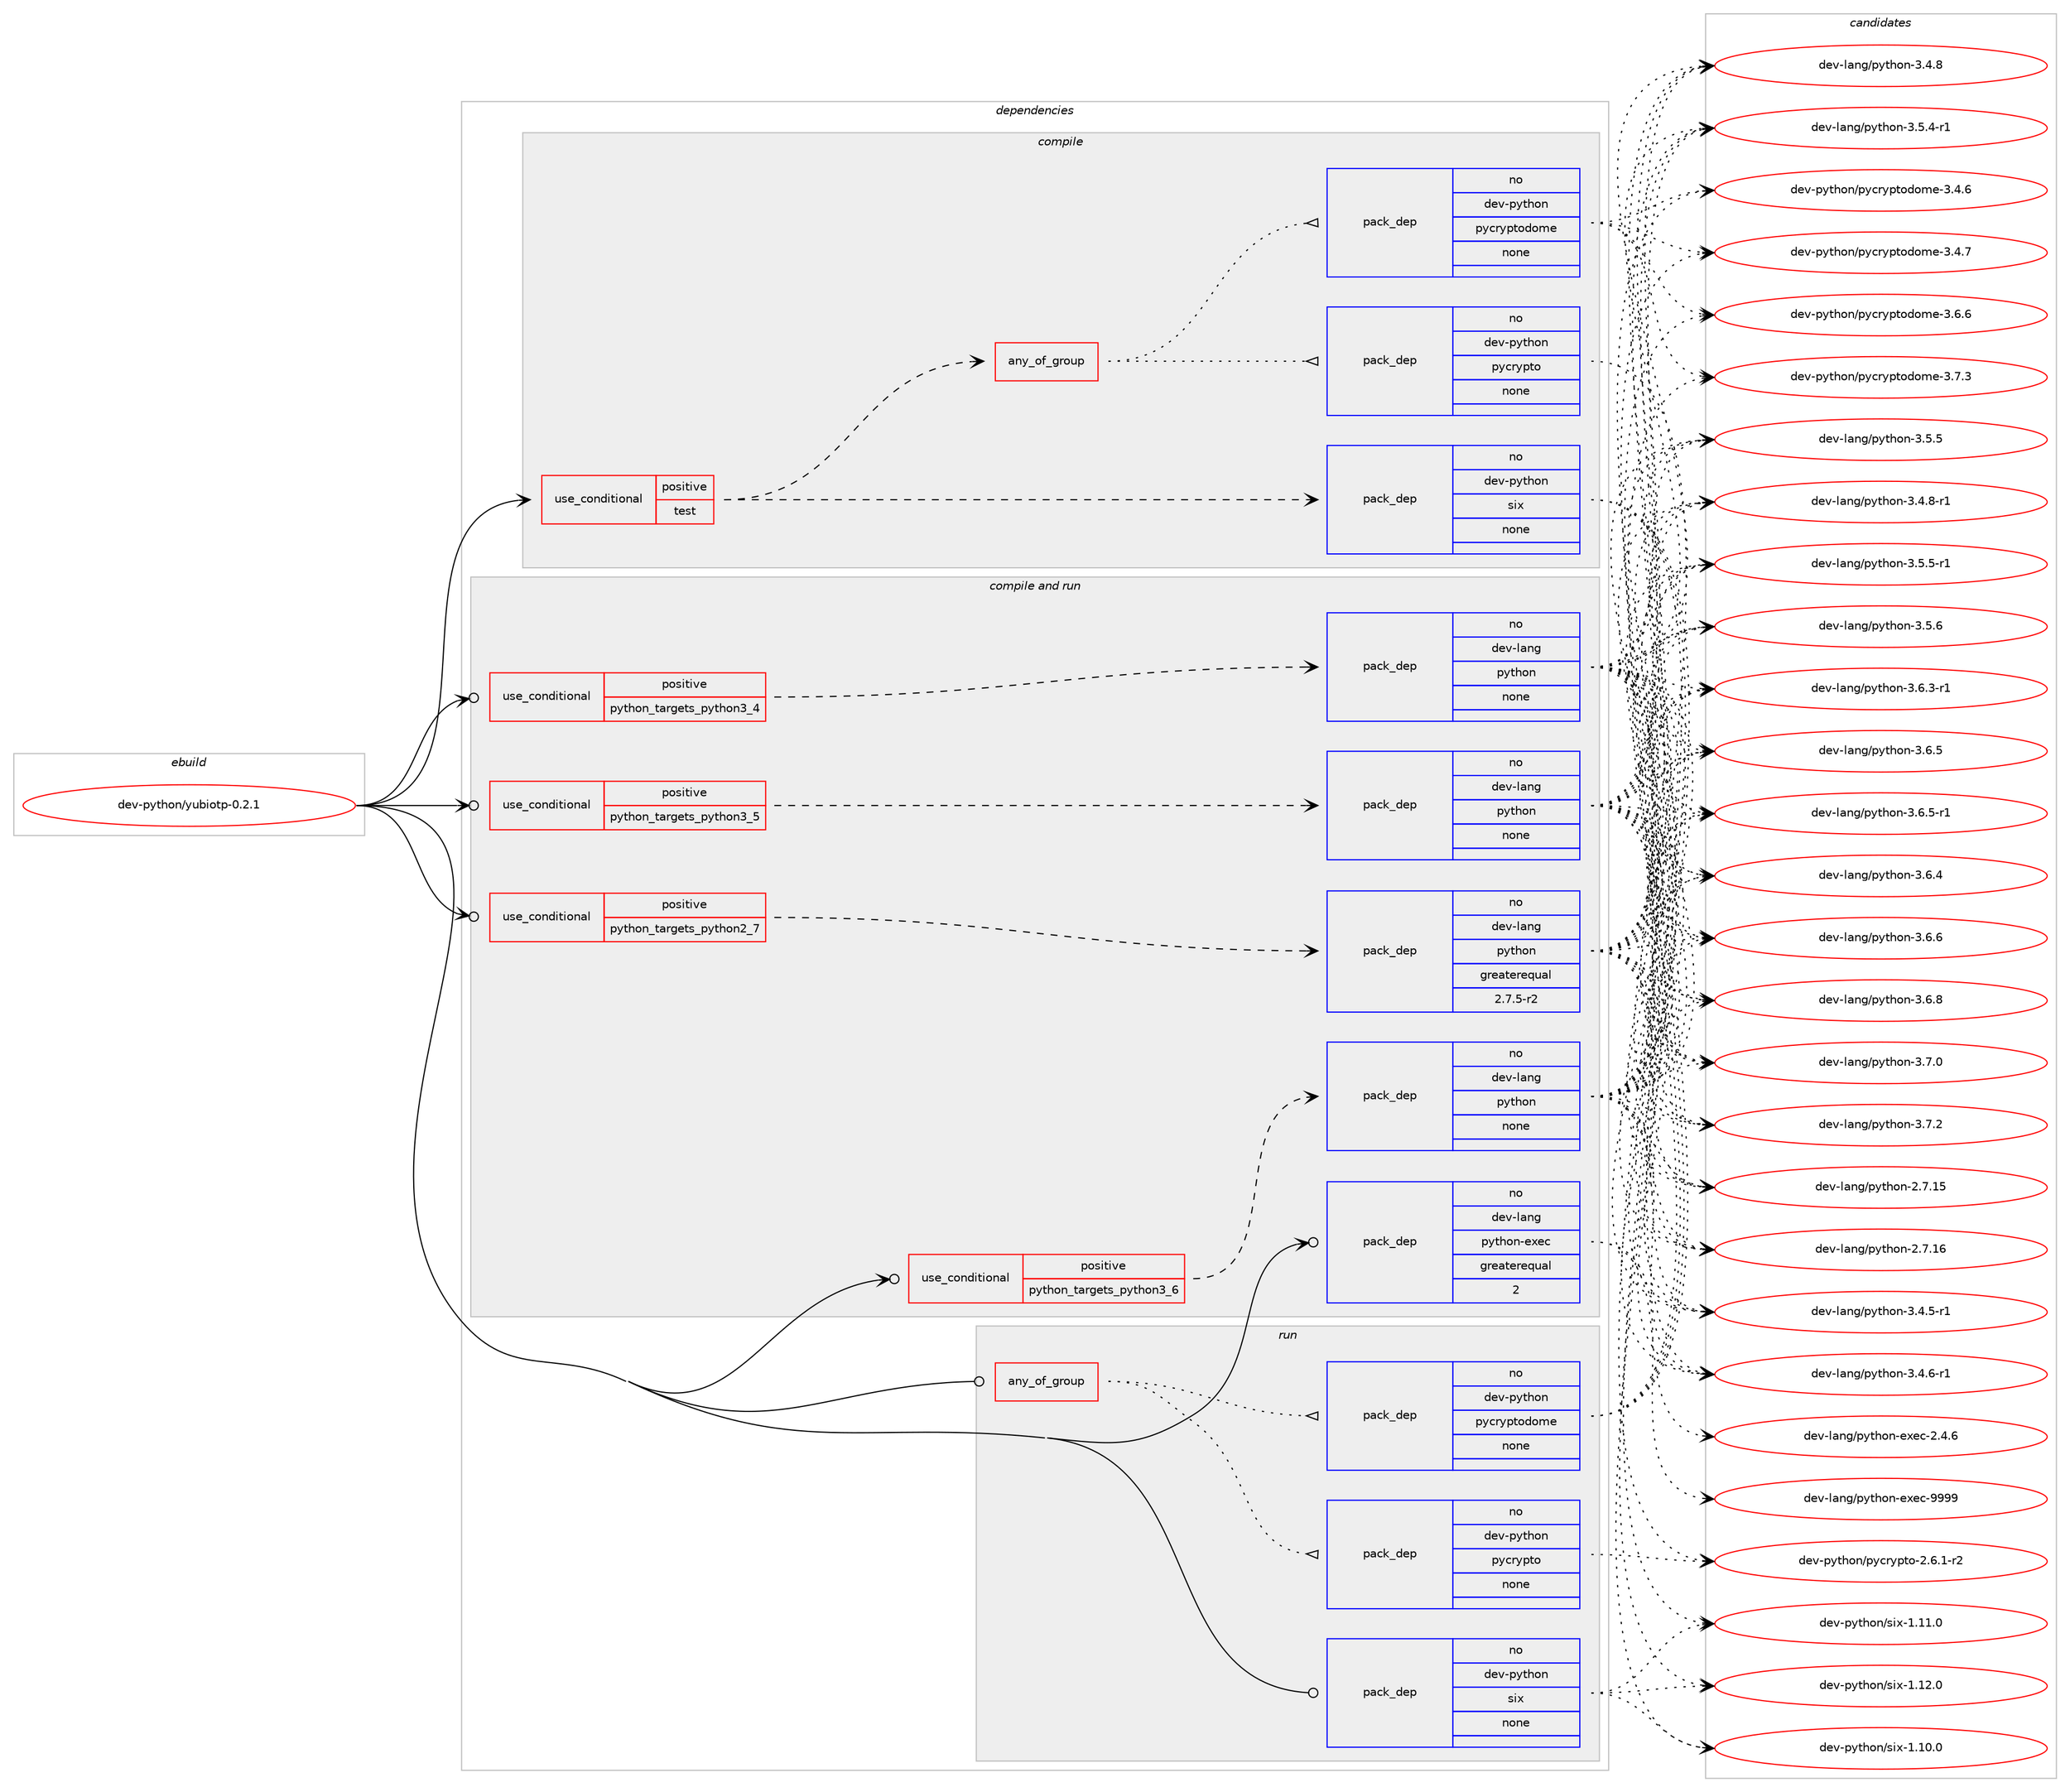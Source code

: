 digraph prolog {

# *************
# Graph options
# *************

newrank=true;
concentrate=true;
compound=true;
graph [rankdir=LR,fontname=Helvetica,fontsize=10,ranksep=1.5];#, ranksep=2.5, nodesep=0.2];
edge  [arrowhead=vee];
node  [fontname=Helvetica,fontsize=10];

# **********
# The ebuild
# **********

subgraph cluster_leftcol {
color=gray;
rank=same;
label=<<i>ebuild</i>>;
id [label="dev-python/yubiotp-0.2.1", color=red, width=4, href="../dev-python/yubiotp-0.2.1.svg"];
}

# ****************
# The dependencies
# ****************

subgraph cluster_midcol {
color=gray;
label=<<i>dependencies</i>>;
subgraph cluster_compile {
fillcolor="#eeeeee";
style=filled;
label=<<i>compile</i>>;
subgraph cond387214 {
dependency1449052 [label=<<TABLE BORDER="0" CELLBORDER="1" CELLSPACING="0" CELLPADDING="4"><TR><TD ROWSPAN="3" CELLPADDING="10">use_conditional</TD></TR><TR><TD>positive</TD></TR><TR><TD>test</TD></TR></TABLE>>, shape=none, color=red];
subgraph pack1038467 {
dependency1449053 [label=<<TABLE BORDER="0" CELLBORDER="1" CELLSPACING="0" CELLPADDING="4" WIDTH="220"><TR><TD ROWSPAN="6" CELLPADDING="30">pack_dep</TD></TR><TR><TD WIDTH="110">no</TD></TR><TR><TD>dev-python</TD></TR><TR><TD>six</TD></TR><TR><TD>none</TD></TR><TR><TD></TD></TR></TABLE>>, shape=none, color=blue];
}
dependency1449052:e -> dependency1449053:w [weight=20,style="dashed",arrowhead="vee"];
subgraph any22783 {
dependency1449054 [label=<<TABLE BORDER="0" CELLBORDER="1" CELLSPACING="0" CELLPADDING="4"><TR><TD CELLPADDING="10">any_of_group</TD></TR></TABLE>>, shape=none, color=red];subgraph pack1038468 {
dependency1449055 [label=<<TABLE BORDER="0" CELLBORDER="1" CELLSPACING="0" CELLPADDING="4" WIDTH="220"><TR><TD ROWSPAN="6" CELLPADDING="30">pack_dep</TD></TR><TR><TD WIDTH="110">no</TD></TR><TR><TD>dev-python</TD></TR><TR><TD>pycryptodome</TD></TR><TR><TD>none</TD></TR><TR><TD></TD></TR></TABLE>>, shape=none, color=blue];
}
dependency1449054:e -> dependency1449055:w [weight=20,style="dotted",arrowhead="oinv"];
subgraph pack1038469 {
dependency1449056 [label=<<TABLE BORDER="0" CELLBORDER="1" CELLSPACING="0" CELLPADDING="4" WIDTH="220"><TR><TD ROWSPAN="6" CELLPADDING="30">pack_dep</TD></TR><TR><TD WIDTH="110">no</TD></TR><TR><TD>dev-python</TD></TR><TR><TD>pycrypto</TD></TR><TR><TD>none</TD></TR><TR><TD></TD></TR></TABLE>>, shape=none, color=blue];
}
dependency1449054:e -> dependency1449056:w [weight=20,style="dotted",arrowhead="oinv"];
}
dependency1449052:e -> dependency1449054:w [weight=20,style="dashed",arrowhead="vee"];
}
id:e -> dependency1449052:w [weight=20,style="solid",arrowhead="vee"];
}
subgraph cluster_compileandrun {
fillcolor="#eeeeee";
style=filled;
label=<<i>compile and run</i>>;
subgraph cond387215 {
dependency1449057 [label=<<TABLE BORDER="0" CELLBORDER="1" CELLSPACING="0" CELLPADDING="4"><TR><TD ROWSPAN="3" CELLPADDING="10">use_conditional</TD></TR><TR><TD>positive</TD></TR><TR><TD>python_targets_python2_7</TD></TR></TABLE>>, shape=none, color=red];
subgraph pack1038470 {
dependency1449058 [label=<<TABLE BORDER="0" CELLBORDER="1" CELLSPACING="0" CELLPADDING="4" WIDTH="220"><TR><TD ROWSPAN="6" CELLPADDING="30">pack_dep</TD></TR><TR><TD WIDTH="110">no</TD></TR><TR><TD>dev-lang</TD></TR><TR><TD>python</TD></TR><TR><TD>greaterequal</TD></TR><TR><TD>2.7.5-r2</TD></TR></TABLE>>, shape=none, color=blue];
}
dependency1449057:e -> dependency1449058:w [weight=20,style="dashed",arrowhead="vee"];
}
id:e -> dependency1449057:w [weight=20,style="solid",arrowhead="odotvee"];
subgraph cond387216 {
dependency1449059 [label=<<TABLE BORDER="0" CELLBORDER="1" CELLSPACING="0" CELLPADDING="4"><TR><TD ROWSPAN="3" CELLPADDING="10">use_conditional</TD></TR><TR><TD>positive</TD></TR><TR><TD>python_targets_python3_4</TD></TR></TABLE>>, shape=none, color=red];
subgraph pack1038471 {
dependency1449060 [label=<<TABLE BORDER="0" CELLBORDER="1" CELLSPACING="0" CELLPADDING="4" WIDTH="220"><TR><TD ROWSPAN="6" CELLPADDING="30">pack_dep</TD></TR><TR><TD WIDTH="110">no</TD></TR><TR><TD>dev-lang</TD></TR><TR><TD>python</TD></TR><TR><TD>none</TD></TR><TR><TD></TD></TR></TABLE>>, shape=none, color=blue];
}
dependency1449059:e -> dependency1449060:w [weight=20,style="dashed",arrowhead="vee"];
}
id:e -> dependency1449059:w [weight=20,style="solid",arrowhead="odotvee"];
subgraph cond387217 {
dependency1449061 [label=<<TABLE BORDER="0" CELLBORDER="1" CELLSPACING="0" CELLPADDING="4"><TR><TD ROWSPAN="3" CELLPADDING="10">use_conditional</TD></TR><TR><TD>positive</TD></TR><TR><TD>python_targets_python3_5</TD></TR></TABLE>>, shape=none, color=red];
subgraph pack1038472 {
dependency1449062 [label=<<TABLE BORDER="0" CELLBORDER="1" CELLSPACING="0" CELLPADDING="4" WIDTH="220"><TR><TD ROWSPAN="6" CELLPADDING="30">pack_dep</TD></TR><TR><TD WIDTH="110">no</TD></TR><TR><TD>dev-lang</TD></TR><TR><TD>python</TD></TR><TR><TD>none</TD></TR><TR><TD></TD></TR></TABLE>>, shape=none, color=blue];
}
dependency1449061:e -> dependency1449062:w [weight=20,style="dashed",arrowhead="vee"];
}
id:e -> dependency1449061:w [weight=20,style="solid",arrowhead="odotvee"];
subgraph cond387218 {
dependency1449063 [label=<<TABLE BORDER="0" CELLBORDER="1" CELLSPACING="0" CELLPADDING="4"><TR><TD ROWSPAN="3" CELLPADDING="10">use_conditional</TD></TR><TR><TD>positive</TD></TR><TR><TD>python_targets_python3_6</TD></TR></TABLE>>, shape=none, color=red];
subgraph pack1038473 {
dependency1449064 [label=<<TABLE BORDER="0" CELLBORDER="1" CELLSPACING="0" CELLPADDING="4" WIDTH="220"><TR><TD ROWSPAN="6" CELLPADDING="30">pack_dep</TD></TR><TR><TD WIDTH="110">no</TD></TR><TR><TD>dev-lang</TD></TR><TR><TD>python</TD></TR><TR><TD>none</TD></TR><TR><TD></TD></TR></TABLE>>, shape=none, color=blue];
}
dependency1449063:e -> dependency1449064:w [weight=20,style="dashed",arrowhead="vee"];
}
id:e -> dependency1449063:w [weight=20,style="solid",arrowhead="odotvee"];
subgraph pack1038474 {
dependency1449065 [label=<<TABLE BORDER="0" CELLBORDER="1" CELLSPACING="0" CELLPADDING="4" WIDTH="220"><TR><TD ROWSPAN="6" CELLPADDING="30">pack_dep</TD></TR><TR><TD WIDTH="110">no</TD></TR><TR><TD>dev-lang</TD></TR><TR><TD>python-exec</TD></TR><TR><TD>greaterequal</TD></TR><TR><TD>2</TD></TR></TABLE>>, shape=none, color=blue];
}
id:e -> dependency1449065:w [weight=20,style="solid",arrowhead="odotvee"];
}
subgraph cluster_run {
fillcolor="#eeeeee";
style=filled;
label=<<i>run</i>>;
subgraph any22784 {
dependency1449066 [label=<<TABLE BORDER="0" CELLBORDER="1" CELLSPACING="0" CELLPADDING="4"><TR><TD CELLPADDING="10">any_of_group</TD></TR></TABLE>>, shape=none, color=red];subgraph pack1038475 {
dependency1449067 [label=<<TABLE BORDER="0" CELLBORDER="1" CELLSPACING="0" CELLPADDING="4" WIDTH="220"><TR><TD ROWSPAN="6" CELLPADDING="30">pack_dep</TD></TR><TR><TD WIDTH="110">no</TD></TR><TR><TD>dev-python</TD></TR><TR><TD>pycryptodome</TD></TR><TR><TD>none</TD></TR><TR><TD></TD></TR></TABLE>>, shape=none, color=blue];
}
dependency1449066:e -> dependency1449067:w [weight=20,style="dotted",arrowhead="oinv"];
subgraph pack1038476 {
dependency1449068 [label=<<TABLE BORDER="0" CELLBORDER="1" CELLSPACING="0" CELLPADDING="4" WIDTH="220"><TR><TD ROWSPAN="6" CELLPADDING="30">pack_dep</TD></TR><TR><TD WIDTH="110">no</TD></TR><TR><TD>dev-python</TD></TR><TR><TD>pycrypto</TD></TR><TR><TD>none</TD></TR><TR><TD></TD></TR></TABLE>>, shape=none, color=blue];
}
dependency1449066:e -> dependency1449068:w [weight=20,style="dotted",arrowhead="oinv"];
}
id:e -> dependency1449066:w [weight=20,style="solid",arrowhead="odot"];
subgraph pack1038477 {
dependency1449069 [label=<<TABLE BORDER="0" CELLBORDER="1" CELLSPACING="0" CELLPADDING="4" WIDTH="220"><TR><TD ROWSPAN="6" CELLPADDING="30">pack_dep</TD></TR><TR><TD WIDTH="110">no</TD></TR><TR><TD>dev-python</TD></TR><TR><TD>six</TD></TR><TR><TD>none</TD></TR><TR><TD></TD></TR></TABLE>>, shape=none, color=blue];
}
id:e -> dependency1449069:w [weight=20,style="solid",arrowhead="odot"];
}
}

# **************
# The candidates
# **************

subgraph cluster_choices {
rank=same;
color=gray;
label=<<i>candidates</i>>;

subgraph choice1038467 {
color=black;
nodesep=1;
choice100101118451121211161041111104711510512045494649484648 [label="dev-python/six-1.10.0", color=red, width=4,href="../dev-python/six-1.10.0.svg"];
choice100101118451121211161041111104711510512045494649494648 [label="dev-python/six-1.11.0", color=red, width=4,href="../dev-python/six-1.11.0.svg"];
choice100101118451121211161041111104711510512045494649504648 [label="dev-python/six-1.12.0", color=red, width=4,href="../dev-python/six-1.12.0.svg"];
dependency1449053:e -> choice100101118451121211161041111104711510512045494649484648:w [style=dotted,weight="100"];
dependency1449053:e -> choice100101118451121211161041111104711510512045494649494648:w [style=dotted,weight="100"];
dependency1449053:e -> choice100101118451121211161041111104711510512045494649504648:w [style=dotted,weight="100"];
}
subgraph choice1038468 {
color=black;
nodesep=1;
choice100101118451121211161041111104711212199114121112116111100111109101455146524654 [label="dev-python/pycryptodome-3.4.6", color=red, width=4,href="../dev-python/pycryptodome-3.4.6.svg"];
choice100101118451121211161041111104711212199114121112116111100111109101455146524655 [label="dev-python/pycryptodome-3.4.7", color=red, width=4,href="../dev-python/pycryptodome-3.4.7.svg"];
choice100101118451121211161041111104711212199114121112116111100111109101455146544654 [label="dev-python/pycryptodome-3.6.6", color=red, width=4,href="../dev-python/pycryptodome-3.6.6.svg"];
choice100101118451121211161041111104711212199114121112116111100111109101455146554651 [label="dev-python/pycryptodome-3.7.3", color=red, width=4,href="../dev-python/pycryptodome-3.7.3.svg"];
dependency1449055:e -> choice100101118451121211161041111104711212199114121112116111100111109101455146524654:w [style=dotted,weight="100"];
dependency1449055:e -> choice100101118451121211161041111104711212199114121112116111100111109101455146524655:w [style=dotted,weight="100"];
dependency1449055:e -> choice100101118451121211161041111104711212199114121112116111100111109101455146544654:w [style=dotted,weight="100"];
dependency1449055:e -> choice100101118451121211161041111104711212199114121112116111100111109101455146554651:w [style=dotted,weight="100"];
}
subgraph choice1038469 {
color=black;
nodesep=1;
choice1001011184511212111610411111047112121991141211121161114550465446494511450 [label="dev-python/pycrypto-2.6.1-r2", color=red, width=4,href="../dev-python/pycrypto-2.6.1-r2.svg"];
dependency1449056:e -> choice1001011184511212111610411111047112121991141211121161114550465446494511450:w [style=dotted,weight="100"];
}
subgraph choice1038470 {
color=black;
nodesep=1;
choice10010111845108971101034711212111610411111045504655464953 [label="dev-lang/python-2.7.15", color=red, width=4,href="../dev-lang/python-2.7.15.svg"];
choice10010111845108971101034711212111610411111045504655464954 [label="dev-lang/python-2.7.16", color=red, width=4,href="../dev-lang/python-2.7.16.svg"];
choice1001011184510897110103471121211161041111104551465246534511449 [label="dev-lang/python-3.4.5-r1", color=red, width=4,href="../dev-lang/python-3.4.5-r1.svg"];
choice1001011184510897110103471121211161041111104551465246544511449 [label="dev-lang/python-3.4.6-r1", color=red, width=4,href="../dev-lang/python-3.4.6-r1.svg"];
choice100101118451089711010347112121116104111110455146524656 [label="dev-lang/python-3.4.8", color=red, width=4,href="../dev-lang/python-3.4.8.svg"];
choice1001011184510897110103471121211161041111104551465246564511449 [label="dev-lang/python-3.4.8-r1", color=red, width=4,href="../dev-lang/python-3.4.8-r1.svg"];
choice1001011184510897110103471121211161041111104551465346524511449 [label="dev-lang/python-3.5.4-r1", color=red, width=4,href="../dev-lang/python-3.5.4-r1.svg"];
choice100101118451089711010347112121116104111110455146534653 [label="dev-lang/python-3.5.5", color=red, width=4,href="../dev-lang/python-3.5.5.svg"];
choice1001011184510897110103471121211161041111104551465346534511449 [label="dev-lang/python-3.5.5-r1", color=red, width=4,href="../dev-lang/python-3.5.5-r1.svg"];
choice100101118451089711010347112121116104111110455146534654 [label="dev-lang/python-3.5.6", color=red, width=4,href="../dev-lang/python-3.5.6.svg"];
choice1001011184510897110103471121211161041111104551465446514511449 [label="dev-lang/python-3.6.3-r1", color=red, width=4,href="../dev-lang/python-3.6.3-r1.svg"];
choice100101118451089711010347112121116104111110455146544652 [label="dev-lang/python-3.6.4", color=red, width=4,href="../dev-lang/python-3.6.4.svg"];
choice100101118451089711010347112121116104111110455146544653 [label="dev-lang/python-3.6.5", color=red, width=4,href="../dev-lang/python-3.6.5.svg"];
choice1001011184510897110103471121211161041111104551465446534511449 [label="dev-lang/python-3.6.5-r1", color=red, width=4,href="../dev-lang/python-3.6.5-r1.svg"];
choice100101118451089711010347112121116104111110455146544654 [label="dev-lang/python-3.6.6", color=red, width=4,href="../dev-lang/python-3.6.6.svg"];
choice100101118451089711010347112121116104111110455146544656 [label="dev-lang/python-3.6.8", color=red, width=4,href="../dev-lang/python-3.6.8.svg"];
choice100101118451089711010347112121116104111110455146554648 [label="dev-lang/python-3.7.0", color=red, width=4,href="../dev-lang/python-3.7.0.svg"];
choice100101118451089711010347112121116104111110455146554650 [label="dev-lang/python-3.7.2", color=red, width=4,href="../dev-lang/python-3.7.2.svg"];
dependency1449058:e -> choice10010111845108971101034711212111610411111045504655464953:w [style=dotted,weight="100"];
dependency1449058:e -> choice10010111845108971101034711212111610411111045504655464954:w [style=dotted,weight="100"];
dependency1449058:e -> choice1001011184510897110103471121211161041111104551465246534511449:w [style=dotted,weight="100"];
dependency1449058:e -> choice1001011184510897110103471121211161041111104551465246544511449:w [style=dotted,weight="100"];
dependency1449058:e -> choice100101118451089711010347112121116104111110455146524656:w [style=dotted,weight="100"];
dependency1449058:e -> choice1001011184510897110103471121211161041111104551465246564511449:w [style=dotted,weight="100"];
dependency1449058:e -> choice1001011184510897110103471121211161041111104551465346524511449:w [style=dotted,weight="100"];
dependency1449058:e -> choice100101118451089711010347112121116104111110455146534653:w [style=dotted,weight="100"];
dependency1449058:e -> choice1001011184510897110103471121211161041111104551465346534511449:w [style=dotted,weight="100"];
dependency1449058:e -> choice100101118451089711010347112121116104111110455146534654:w [style=dotted,weight="100"];
dependency1449058:e -> choice1001011184510897110103471121211161041111104551465446514511449:w [style=dotted,weight="100"];
dependency1449058:e -> choice100101118451089711010347112121116104111110455146544652:w [style=dotted,weight="100"];
dependency1449058:e -> choice100101118451089711010347112121116104111110455146544653:w [style=dotted,weight="100"];
dependency1449058:e -> choice1001011184510897110103471121211161041111104551465446534511449:w [style=dotted,weight="100"];
dependency1449058:e -> choice100101118451089711010347112121116104111110455146544654:w [style=dotted,weight="100"];
dependency1449058:e -> choice100101118451089711010347112121116104111110455146544656:w [style=dotted,weight="100"];
dependency1449058:e -> choice100101118451089711010347112121116104111110455146554648:w [style=dotted,weight="100"];
dependency1449058:e -> choice100101118451089711010347112121116104111110455146554650:w [style=dotted,weight="100"];
}
subgraph choice1038471 {
color=black;
nodesep=1;
choice10010111845108971101034711212111610411111045504655464953 [label="dev-lang/python-2.7.15", color=red, width=4,href="../dev-lang/python-2.7.15.svg"];
choice10010111845108971101034711212111610411111045504655464954 [label="dev-lang/python-2.7.16", color=red, width=4,href="../dev-lang/python-2.7.16.svg"];
choice1001011184510897110103471121211161041111104551465246534511449 [label="dev-lang/python-3.4.5-r1", color=red, width=4,href="../dev-lang/python-3.4.5-r1.svg"];
choice1001011184510897110103471121211161041111104551465246544511449 [label="dev-lang/python-3.4.6-r1", color=red, width=4,href="../dev-lang/python-3.4.6-r1.svg"];
choice100101118451089711010347112121116104111110455146524656 [label="dev-lang/python-3.4.8", color=red, width=4,href="../dev-lang/python-3.4.8.svg"];
choice1001011184510897110103471121211161041111104551465246564511449 [label="dev-lang/python-3.4.8-r1", color=red, width=4,href="../dev-lang/python-3.4.8-r1.svg"];
choice1001011184510897110103471121211161041111104551465346524511449 [label="dev-lang/python-3.5.4-r1", color=red, width=4,href="../dev-lang/python-3.5.4-r1.svg"];
choice100101118451089711010347112121116104111110455146534653 [label="dev-lang/python-3.5.5", color=red, width=4,href="../dev-lang/python-3.5.5.svg"];
choice1001011184510897110103471121211161041111104551465346534511449 [label="dev-lang/python-3.5.5-r1", color=red, width=4,href="../dev-lang/python-3.5.5-r1.svg"];
choice100101118451089711010347112121116104111110455146534654 [label="dev-lang/python-3.5.6", color=red, width=4,href="../dev-lang/python-3.5.6.svg"];
choice1001011184510897110103471121211161041111104551465446514511449 [label="dev-lang/python-3.6.3-r1", color=red, width=4,href="../dev-lang/python-3.6.3-r1.svg"];
choice100101118451089711010347112121116104111110455146544652 [label="dev-lang/python-3.6.4", color=red, width=4,href="../dev-lang/python-3.6.4.svg"];
choice100101118451089711010347112121116104111110455146544653 [label="dev-lang/python-3.6.5", color=red, width=4,href="../dev-lang/python-3.6.5.svg"];
choice1001011184510897110103471121211161041111104551465446534511449 [label="dev-lang/python-3.6.5-r1", color=red, width=4,href="../dev-lang/python-3.6.5-r1.svg"];
choice100101118451089711010347112121116104111110455146544654 [label="dev-lang/python-3.6.6", color=red, width=4,href="../dev-lang/python-3.6.6.svg"];
choice100101118451089711010347112121116104111110455146544656 [label="dev-lang/python-3.6.8", color=red, width=4,href="../dev-lang/python-3.6.8.svg"];
choice100101118451089711010347112121116104111110455146554648 [label="dev-lang/python-3.7.0", color=red, width=4,href="../dev-lang/python-3.7.0.svg"];
choice100101118451089711010347112121116104111110455146554650 [label="dev-lang/python-3.7.2", color=red, width=4,href="../dev-lang/python-3.7.2.svg"];
dependency1449060:e -> choice10010111845108971101034711212111610411111045504655464953:w [style=dotted,weight="100"];
dependency1449060:e -> choice10010111845108971101034711212111610411111045504655464954:w [style=dotted,weight="100"];
dependency1449060:e -> choice1001011184510897110103471121211161041111104551465246534511449:w [style=dotted,weight="100"];
dependency1449060:e -> choice1001011184510897110103471121211161041111104551465246544511449:w [style=dotted,weight="100"];
dependency1449060:e -> choice100101118451089711010347112121116104111110455146524656:w [style=dotted,weight="100"];
dependency1449060:e -> choice1001011184510897110103471121211161041111104551465246564511449:w [style=dotted,weight="100"];
dependency1449060:e -> choice1001011184510897110103471121211161041111104551465346524511449:w [style=dotted,weight="100"];
dependency1449060:e -> choice100101118451089711010347112121116104111110455146534653:w [style=dotted,weight="100"];
dependency1449060:e -> choice1001011184510897110103471121211161041111104551465346534511449:w [style=dotted,weight="100"];
dependency1449060:e -> choice100101118451089711010347112121116104111110455146534654:w [style=dotted,weight="100"];
dependency1449060:e -> choice1001011184510897110103471121211161041111104551465446514511449:w [style=dotted,weight="100"];
dependency1449060:e -> choice100101118451089711010347112121116104111110455146544652:w [style=dotted,weight="100"];
dependency1449060:e -> choice100101118451089711010347112121116104111110455146544653:w [style=dotted,weight="100"];
dependency1449060:e -> choice1001011184510897110103471121211161041111104551465446534511449:w [style=dotted,weight="100"];
dependency1449060:e -> choice100101118451089711010347112121116104111110455146544654:w [style=dotted,weight="100"];
dependency1449060:e -> choice100101118451089711010347112121116104111110455146544656:w [style=dotted,weight="100"];
dependency1449060:e -> choice100101118451089711010347112121116104111110455146554648:w [style=dotted,weight="100"];
dependency1449060:e -> choice100101118451089711010347112121116104111110455146554650:w [style=dotted,weight="100"];
}
subgraph choice1038472 {
color=black;
nodesep=1;
choice10010111845108971101034711212111610411111045504655464953 [label="dev-lang/python-2.7.15", color=red, width=4,href="../dev-lang/python-2.7.15.svg"];
choice10010111845108971101034711212111610411111045504655464954 [label="dev-lang/python-2.7.16", color=red, width=4,href="../dev-lang/python-2.7.16.svg"];
choice1001011184510897110103471121211161041111104551465246534511449 [label="dev-lang/python-3.4.5-r1", color=red, width=4,href="../dev-lang/python-3.4.5-r1.svg"];
choice1001011184510897110103471121211161041111104551465246544511449 [label="dev-lang/python-3.4.6-r1", color=red, width=4,href="../dev-lang/python-3.4.6-r1.svg"];
choice100101118451089711010347112121116104111110455146524656 [label="dev-lang/python-3.4.8", color=red, width=4,href="../dev-lang/python-3.4.8.svg"];
choice1001011184510897110103471121211161041111104551465246564511449 [label="dev-lang/python-3.4.8-r1", color=red, width=4,href="../dev-lang/python-3.4.8-r1.svg"];
choice1001011184510897110103471121211161041111104551465346524511449 [label="dev-lang/python-3.5.4-r1", color=red, width=4,href="../dev-lang/python-3.5.4-r1.svg"];
choice100101118451089711010347112121116104111110455146534653 [label="dev-lang/python-3.5.5", color=red, width=4,href="../dev-lang/python-3.5.5.svg"];
choice1001011184510897110103471121211161041111104551465346534511449 [label="dev-lang/python-3.5.5-r1", color=red, width=4,href="../dev-lang/python-3.5.5-r1.svg"];
choice100101118451089711010347112121116104111110455146534654 [label="dev-lang/python-3.5.6", color=red, width=4,href="../dev-lang/python-3.5.6.svg"];
choice1001011184510897110103471121211161041111104551465446514511449 [label="dev-lang/python-3.6.3-r1", color=red, width=4,href="../dev-lang/python-3.6.3-r1.svg"];
choice100101118451089711010347112121116104111110455146544652 [label="dev-lang/python-3.6.4", color=red, width=4,href="../dev-lang/python-3.6.4.svg"];
choice100101118451089711010347112121116104111110455146544653 [label="dev-lang/python-3.6.5", color=red, width=4,href="../dev-lang/python-3.6.5.svg"];
choice1001011184510897110103471121211161041111104551465446534511449 [label="dev-lang/python-3.6.5-r1", color=red, width=4,href="../dev-lang/python-3.6.5-r1.svg"];
choice100101118451089711010347112121116104111110455146544654 [label="dev-lang/python-3.6.6", color=red, width=4,href="../dev-lang/python-3.6.6.svg"];
choice100101118451089711010347112121116104111110455146544656 [label="dev-lang/python-3.6.8", color=red, width=4,href="../dev-lang/python-3.6.8.svg"];
choice100101118451089711010347112121116104111110455146554648 [label="dev-lang/python-3.7.0", color=red, width=4,href="../dev-lang/python-3.7.0.svg"];
choice100101118451089711010347112121116104111110455146554650 [label="dev-lang/python-3.7.2", color=red, width=4,href="../dev-lang/python-3.7.2.svg"];
dependency1449062:e -> choice10010111845108971101034711212111610411111045504655464953:w [style=dotted,weight="100"];
dependency1449062:e -> choice10010111845108971101034711212111610411111045504655464954:w [style=dotted,weight="100"];
dependency1449062:e -> choice1001011184510897110103471121211161041111104551465246534511449:w [style=dotted,weight="100"];
dependency1449062:e -> choice1001011184510897110103471121211161041111104551465246544511449:w [style=dotted,weight="100"];
dependency1449062:e -> choice100101118451089711010347112121116104111110455146524656:w [style=dotted,weight="100"];
dependency1449062:e -> choice1001011184510897110103471121211161041111104551465246564511449:w [style=dotted,weight="100"];
dependency1449062:e -> choice1001011184510897110103471121211161041111104551465346524511449:w [style=dotted,weight="100"];
dependency1449062:e -> choice100101118451089711010347112121116104111110455146534653:w [style=dotted,weight="100"];
dependency1449062:e -> choice1001011184510897110103471121211161041111104551465346534511449:w [style=dotted,weight="100"];
dependency1449062:e -> choice100101118451089711010347112121116104111110455146534654:w [style=dotted,weight="100"];
dependency1449062:e -> choice1001011184510897110103471121211161041111104551465446514511449:w [style=dotted,weight="100"];
dependency1449062:e -> choice100101118451089711010347112121116104111110455146544652:w [style=dotted,weight="100"];
dependency1449062:e -> choice100101118451089711010347112121116104111110455146544653:w [style=dotted,weight="100"];
dependency1449062:e -> choice1001011184510897110103471121211161041111104551465446534511449:w [style=dotted,weight="100"];
dependency1449062:e -> choice100101118451089711010347112121116104111110455146544654:w [style=dotted,weight="100"];
dependency1449062:e -> choice100101118451089711010347112121116104111110455146544656:w [style=dotted,weight="100"];
dependency1449062:e -> choice100101118451089711010347112121116104111110455146554648:w [style=dotted,weight="100"];
dependency1449062:e -> choice100101118451089711010347112121116104111110455146554650:w [style=dotted,weight="100"];
}
subgraph choice1038473 {
color=black;
nodesep=1;
choice10010111845108971101034711212111610411111045504655464953 [label="dev-lang/python-2.7.15", color=red, width=4,href="../dev-lang/python-2.7.15.svg"];
choice10010111845108971101034711212111610411111045504655464954 [label="dev-lang/python-2.7.16", color=red, width=4,href="../dev-lang/python-2.7.16.svg"];
choice1001011184510897110103471121211161041111104551465246534511449 [label="dev-lang/python-3.4.5-r1", color=red, width=4,href="../dev-lang/python-3.4.5-r1.svg"];
choice1001011184510897110103471121211161041111104551465246544511449 [label="dev-lang/python-3.4.6-r1", color=red, width=4,href="../dev-lang/python-3.4.6-r1.svg"];
choice100101118451089711010347112121116104111110455146524656 [label="dev-lang/python-3.4.8", color=red, width=4,href="../dev-lang/python-3.4.8.svg"];
choice1001011184510897110103471121211161041111104551465246564511449 [label="dev-lang/python-3.4.8-r1", color=red, width=4,href="../dev-lang/python-3.4.8-r1.svg"];
choice1001011184510897110103471121211161041111104551465346524511449 [label="dev-lang/python-3.5.4-r1", color=red, width=4,href="../dev-lang/python-3.5.4-r1.svg"];
choice100101118451089711010347112121116104111110455146534653 [label="dev-lang/python-3.5.5", color=red, width=4,href="../dev-lang/python-3.5.5.svg"];
choice1001011184510897110103471121211161041111104551465346534511449 [label="dev-lang/python-3.5.5-r1", color=red, width=4,href="../dev-lang/python-3.5.5-r1.svg"];
choice100101118451089711010347112121116104111110455146534654 [label="dev-lang/python-3.5.6", color=red, width=4,href="../dev-lang/python-3.5.6.svg"];
choice1001011184510897110103471121211161041111104551465446514511449 [label="dev-lang/python-3.6.3-r1", color=red, width=4,href="../dev-lang/python-3.6.3-r1.svg"];
choice100101118451089711010347112121116104111110455146544652 [label="dev-lang/python-3.6.4", color=red, width=4,href="../dev-lang/python-3.6.4.svg"];
choice100101118451089711010347112121116104111110455146544653 [label="dev-lang/python-3.6.5", color=red, width=4,href="../dev-lang/python-3.6.5.svg"];
choice1001011184510897110103471121211161041111104551465446534511449 [label="dev-lang/python-3.6.5-r1", color=red, width=4,href="../dev-lang/python-3.6.5-r1.svg"];
choice100101118451089711010347112121116104111110455146544654 [label="dev-lang/python-3.6.6", color=red, width=4,href="../dev-lang/python-3.6.6.svg"];
choice100101118451089711010347112121116104111110455146544656 [label="dev-lang/python-3.6.8", color=red, width=4,href="../dev-lang/python-3.6.8.svg"];
choice100101118451089711010347112121116104111110455146554648 [label="dev-lang/python-3.7.0", color=red, width=4,href="../dev-lang/python-3.7.0.svg"];
choice100101118451089711010347112121116104111110455146554650 [label="dev-lang/python-3.7.2", color=red, width=4,href="../dev-lang/python-3.7.2.svg"];
dependency1449064:e -> choice10010111845108971101034711212111610411111045504655464953:w [style=dotted,weight="100"];
dependency1449064:e -> choice10010111845108971101034711212111610411111045504655464954:w [style=dotted,weight="100"];
dependency1449064:e -> choice1001011184510897110103471121211161041111104551465246534511449:w [style=dotted,weight="100"];
dependency1449064:e -> choice1001011184510897110103471121211161041111104551465246544511449:w [style=dotted,weight="100"];
dependency1449064:e -> choice100101118451089711010347112121116104111110455146524656:w [style=dotted,weight="100"];
dependency1449064:e -> choice1001011184510897110103471121211161041111104551465246564511449:w [style=dotted,weight="100"];
dependency1449064:e -> choice1001011184510897110103471121211161041111104551465346524511449:w [style=dotted,weight="100"];
dependency1449064:e -> choice100101118451089711010347112121116104111110455146534653:w [style=dotted,weight="100"];
dependency1449064:e -> choice1001011184510897110103471121211161041111104551465346534511449:w [style=dotted,weight="100"];
dependency1449064:e -> choice100101118451089711010347112121116104111110455146534654:w [style=dotted,weight="100"];
dependency1449064:e -> choice1001011184510897110103471121211161041111104551465446514511449:w [style=dotted,weight="100"];
dependency1449064:e -> choice100101118451089711010347112121116104111110455146544652:w [style=dotted,weight="100"];
dependency1449064:e -> choice100101118451089711010347112121116104111110455146544653:w [style=dotted,weight="100"];
dependency1449064:e -> choice1001011184510897110103471121211161041111104551465446534511449:w [style=dotted,weight="100"];
dependency1449064:e -> choice100101118451089711010347112121116104111110455146544654:w [style=dotted,weight="100"];
dependency1449064:e -> choice100101118451089711010347112121116104111110455146544656:w [style=dotted,weight="100"];
dependency1449064:e -> choice100101118451089711010347112121116104111110455146554648:w [style=dotted,weight="100"];
dependency1449064:e -> choice100101118451089711010347112121116104111110455146554650:w [style=dotted,weight="100"];
}
subgraph choice1038474 {
color=black;
nodesep=1;
choice1001011184510897110103471121211161041111104510112010199455046524654 [label="dev-lang/python-exec-2.4.6", color=red, width=4,href="../dev-lang/python-exec-2.4.6.svg"];
choice10010111845108971101034711212111610411111045101120101994557575757 [label="dev-lang/python-exec-9999", color=red, width=4,href="../dev-lang/python-exec-9999.svg"];
dependency1449065:e -> choice1001011184510897110103471121211161041111104510112010199455046524654:w [style=dotted,weight="100"];
dependency1449065:e -> choice10010111845108971101034711212111610411111045101120101994557575757:w [style=dotted,weight="100"];
}
subgraph choice1038475 {
color=black;
nodesep=1;
choice100101118451121211161041111104711212199114121112116111100111109101455146524654 [label="dev-python/pycryptodome-3.4.6", color=red, width=4,href="../dev-python/pycryptodome-3.4.6.svg"];
choice100101118451121211161041111104711212199114121112116111100111109101455146524655 [label="dev-python/pycryptodome-3.4.7", color=red, width=4,href="../dev-python/pycryptodome-3.4.7.svg"];
choice100101118451121211161041111104711212199114121112116111100111109101455146544654 [label="dev-python/pycryptodome-3.6.6", color=red, width=4,href="../dev-python/pycryptodome-3.6.6.svg"];
choice100101118451121211161041111104711212199114121112116111100111109101455146554651 [label="dev-python/pycryptodome-3.7.3", color=red, width=4,href="../dev-python/pycryptodome-3.7.3.svg"];
dependency1449067:e -> choice100101118451121211161041111104711212199114121112116111100111109101455146524654:w [style=dotted,weight="100"];
dependency1449067:e -> choice100101118451121211161041111104711212199114121112116111100111109101455146524655:w [style=dotted,weight="100"];
dependency1449067:e -> choice100101118451121211161041111104711212199114121112116111100111109101455146544654:w [style=dotted,weight="100"];
dependency1449067:e -> choice100101118451121211161041111104711212199114121112116111100111109101455146554651:w [style=dotted,weight="100"];
}
subgraph choice1038476 {
color=black;
nodesep=1;
choice1001011184511212111610411111047112121991141211121161114550465446494511450 [label="dev-python/pycrypto-2.6.1-r2", color=red, width=4,href="../dev-python/pycrypto-2.6.1-r2.svg"];
dependency1449068:e -> choice1001011184511212111610411111047112121991141211121161114550465446494511450:w [style=dotted,weight="100"];
}
subgraph choice1038477 {
color=black;
nodesep=1;
choice100101118451121211161041111104711510512045494649484648 [label="dev-python/six-1.10.0", color=red, width=4,href="../dev-python/six-1.10.0.svg"];
choice100101118451121211161041111104711510512045494649494648 [label="dev-python/six-1.11.0", color=red, width=4,href="../dev-python/six-1.11.0.svg"];
choice100101118451121211161041111104711510512045494649504648 [label="dev-python/six-1.12.0", color=red, width=4,href="../dev-python/six-1.12.0.svg"];
dependency1449069:e -> choice100101118451121211161041111104711510512045494649484648:w [style=dotted,weight="100"];
dependency1449069:e -> choice100101118451121211161041111104711510512045494649494648:w [style=dotted,weight="100"];
dependency1449069:e -> choice100101118451121211161041111104711510512045494649504648:w [style=dotted,weight="100"];
}
}

}
